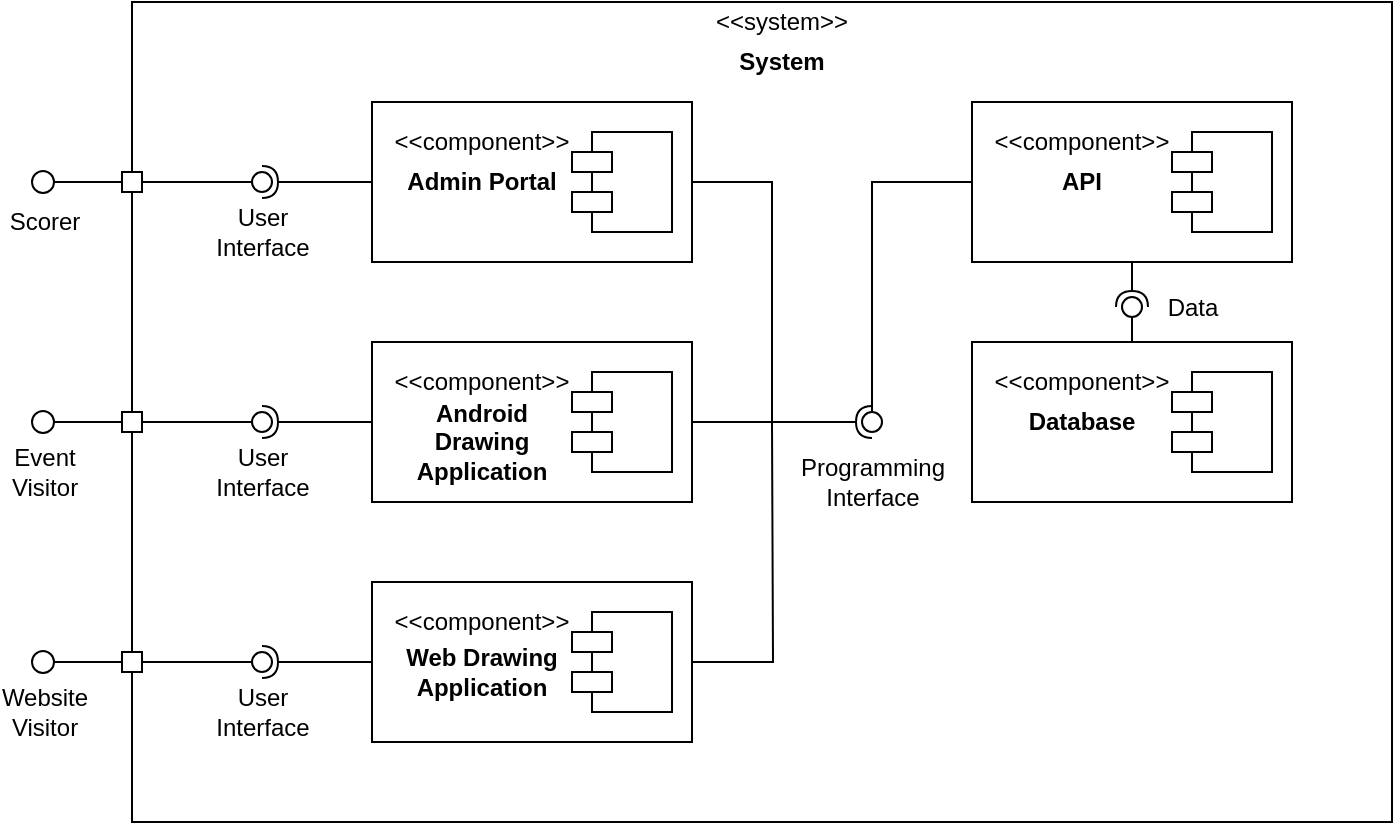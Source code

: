 <mxfile version="13.9.9" type="device"><diagram id="xoZ6_kyMP5s1tSsMBDnF" name="Page-1"><mxGraphModel dx="1673" dy="958" grid="1" gridSize="10" guides="1" tooltips="1" connect="1" arrows="1" fold="1" page="1" pageScale="1" pageWidth="827" pageHeight="1169" math="0" shadow="0"><root><mxCell id="0"/><mxCell id="1" parent="0"/><mxCell id="8G38anYATPkuLIfg5n-N-66" value="" style="rounded=0;whiteSpace=wrap;html=1;sketch=0;strokeWidth=1;fontSize=12;" vertex="1" parent="1"><mxGeometry x="80" y="140" width="630" height="410" as="geometry"/></mxCell><mxCell id="8G38anYATPkuLIfg5n-N-86" style="edgeStyle=orthogonalEdgeStyle;rounded=0;orthogonalLoop=1;jettySize=auto;html=1;entryX=0;entryY=0.5;entryDx=0;entryDy=0;startArrow=none;startFill=0;startSize=6;endArrow=none;endFill=0;endSize=6;strokeWidth=1;fontSize=12;" edge="1" parent="1" source="8G38anYATPkuLIfg5n-N-4" target="8G38anYATPkuLIfg5n-N-72"><mxGeometry relative="1" as="geometry"/></mxCell><mxCell id="8G38anYATPkuLIfg5n-N-93" value="Scorer" style="edgeLabel;html=1;align=center;verticalAlign=middle;resizable=0;points=[];fontSize=12;" vertex="1" connectable="0" parent="8G38anYATPkuLIfg5n-N-86"><mxGeometry x="-0.763" y="-1" relative="1" as="geometry"><mxPoint x="-10.85" y="19" as="offset"/></mxGeometry></mxCell><mxCell id="8G38anYATPkuLIfg5n-N-4" value="" style="ellipse;whiteSpace=wrap;html=1;aspect=fixed;" vertex="1" parent="1"><mxGeometry x="30" y="224.5" width="11" height="11" as="geometry"/></mxCell><mxCell id="8G38anYATPkuLIfg5n-N-67" value="&amp;lt;&amp;lt;system&amp;gt;&amp;gt;" style="text;html=1;strokeColor=none;fillColor=none;align=center;verticalAlign=middle;whiteSpace=wrap;rounded=0;" vertex="1" parent="1"><mxGeometry x="350" y="140" width="110" height="20" as="geometry"/></mxCell><mxCell id="8G38anYATPkuLIfg5n-N-68" value="&lt;b&gt;System&lt;/b&gt;" style="text;html=1;strokeColor=none;fillColor=none;align=center;verticalAlign=middle;whiteSpace=wrap;rounded=0;" vertex="1" parent="1"><mxGeometry x="350" y="160" width="110" height="20" as="geometry"/></mxCell><mxCell id="8G38anYATPkuLIfg5n-N-69" value="" style="rounded=0;orthogonalLoop=1;jettySize=auto;html=1;endArrow=none;endFill=0;strokeWidth=1;fontSize=12;exitX=1;exitY=0.5;exitDx=0;exitDy=0;" edge="1" target="8G38anYATPkuLIfg5n-N-71" parent="1" source="8G38anYATPkuLIfg5n-N-72"><mxGeometry relative="1" as="geometry"><mxPoint x="110" y="275" as="sourcePoint"/></mxGeometry></mxCell><mxCell id="8G38anYATPkuLIfg5n-N-70" value="" style="rounded=0;orthogonalLoop=1;jettySize=auto;html=1;endArrow=halfCircle;endFill=0;entryX=0.5;entryY=0.5;entryDx=0;entryDy=0;endSize=6;strokeWidth=1;fontSize=12;exitX=0;exitY=0.5;exitDx=0;exitDy=0;" edge="1" target="8G38anYATPkuLIfg5n-N-71" parent="1" source="8G38anYATPkuLIfg5n-N-16"><mxGeometry relative="1" as="geometry"><mxPoint x="150" y="275" as="sourcePoint"/></mxGeometry></mxCell><mxCell id="8G38anYATPkuLIfg5n-N-94" value="User&lt;br&gt;Interface" style="edgeLabel;html=1;align=center;verticalAlign=middle;resizable=0;points=[];fontSize=12;" vertex="1" connectable="0" parent="8G38anYATPkuLIfg5n-N-70"><mxGeometry x="0.519" relative="1" as="geometry"><mxPoint x="-13.1" y="25" as="offset"/></mxGeometry></mxCell><mxCell id="8G38anYATPkuLIfg5n-N-71" value="" style="ellipse;whiteSpace=wrap;html=1;fontFamily=Helvetica;fontSize=12;fontColor=#000000;align=center;strokeColor=#000000;fillColor=#ffffff;points=[];aspect=fixed;resizable=0;sketch=0;" vertex="1" parent="1"><mxGeometry x="140" y="225" width="10" height="10" as="geometry"/></mxCell><mxCell id="8G38anYATPkuLIfg5n-N-72" value="" style="rounded=0;whiteSpace=wrap;html=1;sketch=0;strokeWidth=1;fontSize=12;" vertex="1" parent="1"><mxGeometry x="75" y="225" width="10" height="10" as="geometry"/></mxCell><mxCell id="8G38anYATPkuLIfg5n-N-73" value="" style="rounded=0;whiteSpace=wrap;html=1;sketch=0;strokeWidth=1;fontSize=12;" vertex="1" parent="1"><mxGeometry x="75" y="345" width="10" height="10" as="geometry"/></mxCell><mxCell id="8G38anYATPkuLIfg5n-N-74" value="" style="rounded=0;whiteSpace=wrap;html=1;sketch=0;strokeWidth=1;fontSize=12;" vertex="1" parent="1"><mxGeometry x="75" y="465" width="10" height="10" as="geometry"/></mxCell><mxCell id="8G38anYATPkuLIfg5n-N-75" value="" style="rounded=0;orthogonalLoop=1;jettySize=auto;html=1;endArrow=none;endFill=0;strokeWidth=1;fontSize=12;exitX=1;exitY=0.5;exitDx=0;exitDy=0;" edge="1" target="8G38anYATPkuLIfg5n-N-77" parent="1" source="8G38anYATPkuLIfg5n-N-74"><mxGeometry relative="1" as="geometry"><mxPoint x="110" y="465" as="sourcePoint"/></mxGeometry></mxCell><mxCell id="8G38anYATPkuLIfg5n-N-76" value="" style="rounded=0;orthogonalLoop=1;jettySize=auto;html=1;endArrow=halfCircle;endFill=0;entryX=0.5;entryY=0.5;entryDx=0;entryDy=0;endSize=6;strokeWidth=1;fontSize=12;exitX=0;exitY=0.25;exitDx=0;exitDy=0;" edge="1" target="8G38anYATPkuLIfg5n-N-77" parent="1" source="8G38anYATPkuLIfg5n-N-21"><mxGeometry relative="1" as="geometry"><mxPoint x="150" y="465" as="sourcePoint"/></mxGeometry></mxCell><mxCell id="8G38anYATPkuLIfg5n-N-96" value="User&lt;br&gt;Interface" style="edgeLabel;html=1;align=center;verticalAlign=middle;resizable=0;points=[];fontSize=12;" vertex="1" connectable="0" parent="8G38anYATPkuLIfg5n-N-76"><mxGeometry x="0.501" y="-2" relative="1" as="geometry"><mxPoint x="-13.57" y="27" as="offset"/></mxGeometry></mxCell><mxCell id="8G38anYATPkuLIfg5n-N-77" value="" style="ellipse;whiteSpace=wrap;html=1;fontFamily=Helvetica;fontSize=12;fontColor=#000000;align=center;strokeColor=#000000;fillColor=#ffffff;points=[];aspect=fixed;resizable=0;sketch=0;" vertex="1" parent="1"><mxGeometry x="140" y="465" width="10" height="10" as="geometry"/></mxCell><mxCell id="8G38anYATPkuLIfg5n-N-81" value="" style="rounded=0;orthogonalLoop=1;jettySize=auto;html=1;endArrow=none;endFill=0;strokeWidth=1;fontSize=12;exitX=1;exitY=0.5;exitDx=0;exitDy=0;" edge="1" target="8G38anYATPkuLIfg5n-N-83" parent="1" source="8G38anYATPkuLIfg5n-N-73"><mxGeometry relative="1" as="geometry"><mxPoint x="130" y="370" as="sourcePoint"/></mxGeometry></mxCell><mxCell id="8G38anYATPkuLIfg5n-N-82" value="" style="rounded=0;orthogonalLoop=1;jettySize=auto;html=1;endArrow=halfCircle;endFill=0;entryX=0.5;entryY=0.5;entryDx=0;entryDy=0;endSize=6;strokeWidth=1;fontSize=12;exitX=0;exitY=0.25;exitDx=0;exitDy=0;" edge="1" target="8G38anYATPkuLIfg5n-N-83" parent="1" source="8G38anYATPkuLIfg5n-N-33"><mxGeometry relative="1" as="geometry"><mxPoint x="170" y="370" as="sourcePoint"/></mxGeometry></mxCell><mxCell id="8G38anYATPkuLIfg5n-N-95" value="User&lt;br&gt;Interface" style="edgeLabel;html=1;align=center;verticalAlign=middle;resizable=0;points=[];fontSize=12;" vertex="1" connectable="0" parent="8G38anYATPkuLIfg5n-N-82"><mxGeometry x="0.38" relative="1" as="geometry"><mxPoint x="-16.9" y="25" as="offset"/></mxGeometry></mxCell><mxCell id="8G38anYATPkuLIfg5n-N-83" value="" style="ellipse;whiteSpace=wrap;html=1;fontFamily=Helvetica;fontSize=12;fontColor=#000000;align=center;strokeColor=#000000;fillColor=#ffffff;points=[];aspect=fixed;resizable=0;sketch=0;" vertex="1" parent="1"><mxGeometry x="140" y="345" width="10" height="10" as="geometry"/></mxCell><mxCell id="8G38anYATPkuLIfg5n-N-88" style="edgeStyle=orthogonalEdgeStyle;rounded=0;orthogonalLoop=1;jettySize=auto;html=1;entryX=0;entryY=0.5;entryDx=0;entryDy=0;startArrow=none;startFill=0;startSize=6;endArrow=none;endFill=0;endSize=6;strokeWidth=1;fontSize=12;" edge="1" parent="1" source="8G38anYATPkuLIfg5n-N-87" target="8G38anYATPkuLIfg5n-N-73"><mxGeometry relative="1" as="geometry"/></mxCell><mxCell id="8G38anYATPkuLIfg5n-N-92" value="Event&lt;br&gt;Visitor" style="edgeLabel;html=1;align=center;verticalAlign=middle;resizable=0;points=[];fontSize=12;" vertex="1" connectable="0" parent="8G38anYATPkuLIfg5n-N-88"><mxGeometry x="-0.753" y="-1" relative="1" as="geometry"><mxPoint x="-11.08" y="24" as="offset"/></mxGeometry></mxCell><mxCell id="8G38anYATPkuLIfg5n-N-87" value="" style="ellipse;whiteSpace=wrap;html=1;aspect=fixed;" vertex="1" parent="1"><mxGeometry x="30" y="344.5" width="11" height="11" as="geometry"/></mxCell><mxCell id="8G38anYATPkuLIfg5n-N-90" style="edgeStyle=orthogonalEdgeStyle;rounded=0;orthogonalLoop=1;jettySize=auto;html=1;entryX=0;entryY=0.5;entryDx=0;entryDy=0;startArrow=none;startFill=0;startSize=6;endArrow=none;endFill=0;endSize=6;strokeWidth=1;fontSize=12;" edge="1" parent="1" source="8G38anYATPkuLIfg5n-N-89" target="8G38anYATPkuLIfg5n-N-74"><mxGeometry relative="1" as="geometry"/></mxCell><mxCell id="8G38anYATPkuLIfg5n-N-91" value="Website&lt;br&gt;Visitor" style="edgeLabel;html=1;align=center;verticalAlign=middle;resizable=0;points=[];fontSize=12;" vertex="1" connectable="0" parent="8G38anYATPkuLIfg5n-N-90"><mxGeometry x="-0.733" relative="1" as="geometry"><mxPoint x="-11.55" y="25" as="offset"/></mxGeometry></mxCell><mxCell id="8G38anYATPkuLIfg5n-N-89" value="" style="ellipse;whiteSpace=wrap;html=1;aspect=fixed;" vertex="1" parent="1"><mxGeometry x="30" y="464.5" width="11" height="11" as="geometry"/></mxCell><mxCell id="8G38anYATPkuLIfg5n-N-11" value="" style="group" vertex="1" connectable="0" parent="1"><mxGeometry x="500" y="190" width="160" height="80" as="geometry"/></mxCell><mxCell id="8G38anYATPkuLIfg5n-N-1" value="" style="rounded=0;whiteSpace=wrap;html=1;" vertex="1" parent="8G38anYATPkuLIfg5n-N-11"><mxGeometry width="160" height="80" as="geometry"/></mxCell><mxCell id="8G38anYATPkuLIfg5n-N-2" value="" style="shape=module;align=left;spacingLeft=20;align=center;verticalAlign=top;" vertex="1" parent="8G38anYATPkuLIfg5n-N-11"><mxGeometry x="100" y="15" width="50" height="50" as="geometry"/></mxCell><mxCell id="8G38anYATPkuLIfg5n-N-9" value="&amp;lt;&amp;lt;component&amp;gt;&amp;gt;" style="text;html=1;strokeColor=none;fillColor=none;align=center;verticalAlign=middle;whiteSpace=wrap;rounded=0;" vertex="1" parent="8G38anYATPkuLIfg5n-N-11"><mxGeometry y="10" width="110" height="20" as="geometry"/></mxCell><mxCell id="8G38anYATPkuLIfg5n-N-10" value="&lt;b&gt;API&lt;/b&gt;" style="text;html=1;strokeColor=none;fillColor=none;align=center;verticalAlign=middle;whiteSpace=wrap;rounded=0;" vertex="1" parent="8G38anYATPkuLIfg5n-N-11"><mxGeometry y="30" width="110" height="20" as="geometry"/></mxCell><mxCell id="8G38anYATPkuLIfg5n-N-12" value="" style="group" vertex="1" connectable="0" parent="1"><mxGeometry x="200" y="190" width="160" height="80" as="geometry"/></mxCell><mxCell id="8G38anYATPkuLIfg5n-N-13" value="" style="rounded=0;whiteSpace=wrap;html=1;" vertex="1" parent="8G38anYATPkuLIfg5n-N-12"><mxGeometry width="160" height="80" as="geometry"/></mxCell><mxCell id="8G38anYATPkuLIfg5n-N-14" value="" style="shape=module;align=left;spacingLeft=20;align=center;verticalAlign=top;" vertex="1" parent="8G38anYATPkuLIfg5n-N-12"><mxGeometry x="100" y="15" width="50" height="50" as="geometry"/></mxCell><mxCell id="8G38anYATPkuLIfg5n-N-15" value="&amp;lt;&amp;lt;component&amp;gt;&amp;gt;" style="text;html=1;strokeColor=none;fillColor=none;align=center;verticalAlign=middle;whiteSpace=wrap;rounded=0;" vertex="1" parent="8G38anYATPkuLIfg5n-N-12"><mxGeometry y="10" width="110" height="20" as="geometry"/></mxCell><mxCell id="8G38anYATPkuLIfg5n-N-16" value="&lt;b&gt;Admin Portal&lt;/b&gt;" style="text;html=1;strokeColor=none;fillColor=none;align=center;verticalAlign=middle;whiteSpace=wrap;rounded=0;" vertex="1" parent="8G38anYATPkuLIfg5n-N-12"><mxGeometry y="30" width="110" height="20" as="geometry"/></mxCell><mxCell id="8G38anYATPkuLIfg5n-N-17" value="" style="group;fillColor=#dae8fc;strokeColor=#6c8ebf;" vertex="1" connectable="0" parent="1"><mxGeometry x="200" y="430" width="160" height="80" as="geometry"/></mxCell><mxCell id="8G38anYATPkuLIfg5n-N-18" value="" style="rounded=0;whiteSpace=wrap;html=1;" vertex="1" parent="8G38anYATPkuLIfg5n-N-17"><mxGeometry width="160" height="80" as="geometry"/></mxCell><mxCell id="8G38anYATPkuLIfg5n-N-19" value="" style="shape=module;align=left;spacingLeft=20;align=center;verticalAlign=top;" vertex="1" parent="8G38anYATPkuLIfg5n-N-17"><mxGeometry x="100" y="15" width="50" height="50" as="geometry"/></mxCell><mxCell id="8G38anYATPkuLIfg5n-N-20" value="&amp;lt;&amp;lt;component&amp;gt;&amp;gt;" style="text;html=1;strokeColor=none;fillColor=none;align=center;verticalAlign=middle;whiteSpace=wrap;rounded=0;" vertex="1" parent="8G38anYATPkuLIfg5n-N-17"><mxGeometry y="10" width="110" height="20" as="geometry"/></mxCell><mxCell id="8G38anYATPkuLIfg5n-N-21" value="&lt;b&gt;Web Drawing&lt;br&gt;Application&lt;br&gt;&lt;/b&gt;" style="text;html=1;strokeColor=none;fillColor=none;align=center;verticalAlign=middle;whiteSpace=wrap;rounded=0;" vertex="1" parent="8G38anYATPkuLIfg5n-N-17"><mxGeometry y="35" width="110" height="20" as="geometry"/></mxCell><mxCell id="8G38anYATPkuLIfg5n-N-22" value="" style="group" vertex="1" connectable="0" parent="1"><mxGeometry x="500" y="310" width="160" height="80" as="geometry"/></mxCell><mxCell id="8G38anYATPkuLIfg5n-N-23" value="" style="rounded=0;whiteSpace=wrap;html=1;" vertex="1" parent="8G38anYATPkuLIfg5n-N-22"><mxGeometry width="160" height="80" as="geometry"/></mxCell><mxCell id="8G38anYATPkuLIfg5n-N-24" value="" style="shape=module;align=left;spacingLeft=20;align=center;verticalAlign=top;" vertex="1" parent="8G38anYATPkuLIfg5n-N-22"><mxGeometry x="100" y="15" width="50" height="50" as="geometry"/></mxCell><mxCell id="8G38anYATPkuLIfg5n-N-25" value="&amp;lt;&amp;lt;component&amp;gt;&amp;gt;" style="text;html=1;strokeColor=none;fillColor=none;align=center;verticalAlign=middle;whiteSpace=wrap;rounded=0;" vertex="1" parent="8G38anYATPkuLIfg5n-N-22"><mxGeometry y="10" width="110" height="20" as="geometry"/></mxCell><mxCell id="8G38anYATPkuLIfg5n-N-26" value="&lt;b&gt;Database&lt;/b&gt;" style="text;html=1;strokeColor=none;fillColor=none;align=center;verticalAlign=middle;whiteSpace=wrap;rounded=0;" vertex="1" parent="8G38anYATPkuLIfg5n-N-22"><mxGeometry y="30" width="110" height="20" as="geometry"/></mxCell><mxCell id="8G38anYATPkuLIfg5n-N-29" value="" style="group" vertex="1" connectable="0" parent="1"><mxGeometry x="200" y="310" width="160" height="80" as="geometry"/></mxCell><mxCell id="8G38anYATPkuLIfg5n-N-30" value="" style="rounded=0;whiteSpace=wrap;html=1;" vertex="1" parent="8G38anYATPkuLIfg5n-N-29"><mxGeometry width="160" height="80" as="geometry"/></mxCell><mxCell id="8G38anYATPkuLIfg5n-N-31" value="" style="shape=module;align=left;spacingLeft=20;align=center;verticalAlign=top;" vertex="1" parent="8G38anYATPkuLIfg5n-N-29"><mxGeometry x="100" y="15" width="50" height="50" as="geometry"/></mxCell><mxCell id="8G38anYATPkuLIfg5n-N-32" value="&amp;lt;&amp;lt;component&amp;gt;&amp;gt;" style="text;html=1;strokeColor=none;fillColor=none;align=center;verticalAlign=middle;whiteSpace=wrap;rounded=0;" vertex="1" parent="8G38anYATPkuLIfg5n-N-29"><mxGeometry y="10" width="110" height="20" as="geometry"/></mxCell><mxCell id="8G38anYATPkuLIfg5n-N-33" value="&lt;b&gt;Android&lt;br&gt;Drawing&lt;br&gt;Application&lt;br&gt;&lt;/b&gt;" style="text;html=1;strokeColor=none;fillColor=none;align=center;verticalAlign=middle;whiteSpace=wrap;rounded=0;" vertex="1" parent="8G38anYATPkuLIfg5n-N-29"><mxGeometry y="30" width="110" height="40" as="geometry"/></mxCell><mxCell id="8G38anYATPkuLIfg5n-N-44" value="" style="rounded=0;orthogonalLoop=1;jettySize=auto;html=1;endArrow=none;endFill=0;strokeWidth=1;fontSize=12;exitX=0.5;exitY=0;exitDx=0;exitDy=0;" edge="1" target="8G38anYATPkuLIfg5n-N-46" parent="1" source="8G38anYATPkuLIfg5n-N-23"><mxGeometry x="200" y="190" as="geometry"><mxPoint x="590" y="425" as="sourcePoint"/></mxGeometry></mxCell><mxCell id="8G38anYATPkuLIfg5n-N-45" value="" style="rounded=0;orthogonalLoop=1;jettySize=auto;html=1;endArrow=halfCircle;endFill=0;entryX=0.5;entryY=0.5;entryDx=0;entryDy=0;endSize=6;strokeWidth=1;fontSize=12;exitX=0.5;exitY=1;exitDx=0;exitDy=0;" edge="1" target="8G38anYATPkuLIfg5n-N-46" parent="1" source="8G38anYATPkuLIfg5n-N-1"><mxGeometry x="200" y="190" as="geometry"><mxPoint x="610" y="280" as="sourcePoint"/></mxGeometry></mxCell><mxCell id="8G38anYATPkuLIfg5n-N-63" value="Data" style="edgeLabel;html=1;align=center;verticalAlign=middle;resizable=0;points=[];fontSize=12;" vertex="1" connectable="0" parent="8G38anYATPkuLIfg5n-N-45"><mxGeometry x="-0.208" relative="1" as="geometry"><mxPoint x="30" y="13.7" as="offset"/></mxGeometry></mxCell><mxCell id="8G38anYATPkuLIfg5n-N-46" value="" style="ellipse;whiteSpace=wrap;html=1;fontFamily=Helvetica;fontSize=12;fontColor=#000000;align=center;strokeColor=#000000;fillColor=#ffffff;points=[];aspect=fixed;resizable=0;sketch=0;" vertex="1" parent="1"><mxGeometry x="575" y="287.5" width="10" height="10" as="geometry"/></mxCell><mxCell id="8G38anYATPkuLIfg5n-N-52" value="" style="rounded=0;orthogonalLoop=1;jettySize=auto;html=1;endArrow=none;endFill=0;strokeWidth=1;fontSize=12;exitX=0;exitY=0.5;exitDx=0;exitDy=0;edgeStyle=orthogonalEdgeStyle;" edge="1" target="8G38anYATPkuLIfg5n-N-54" parent="1" source="8G38anYATPkuLIfg5n-N-10"><mxGeometry x="200" y="190" as="geometry"><mxPoint x="430" y="345" as="sourcePoint"/></mxGeometry></mxCell><mxCell id="8G38anYATPkuLIfg5n-N-62" value="Programming&lt;br&gt;Interface" style="edgeLabel;html=1;align=center;verticalAlign=middle;resizable=0;points=[];fontSize=12;" vertex="1" connectable="0" parent="8G38anYATPkuLIfg5n-N-52"><mxGeometry x="0.831" relative="1" as="geometry"><mxPoint y="48.89" as="offset"/></mxGeometry></mxCell><mxCell id="8G38anYATPkuLIfg5n-N-53" value="" style="rounded=0;orthogonalLoop=1;jettySize=auto;html=1;endArrow=halfCircle;endFill=0;entryX=0.5;entryY=0.5;entryDx=0;entryDy=0;endSize=6;strokeWidth=1;fontSize=12;edgeStyle=orthogonalEdgeStyle;" edge="1" target="8G38anYATPkuLIfg5n-N-54" parent="1"><mxGeometry x="200" y="190" as="geometry"><mxPoint x="360" y="350" as="sourcePoint"/><Array as="points"><mxPoint x="420" y="350"/><mxPoint x="420" y="350"/></Array></mxGeometry></mxCell><mxCell id="8G38anYATPkuLIfg5n-N-54" value="" style="ellipse;whiteSpace=wrap;html=1;fontFamily=Helvetica;fontSize=12;fontColor=#000000;align=center;strokeColor=#000000;fillColor=#ffffff;points=[];aspect=fixed;resizable=0;sketch=0;" vertex="1" parent="1"><mxGeometry x="445" y="345" width="10" height="10" as="geometry"/></mxCell><mxCell id="8G38anYATPkuLIfg5n-N-60" style="edgeStyle=orthogonalEdgeStyle;rounded=0;orthogonalLoop=1;jettySize=auto;html=1;startArrow=none;startFill=0;startSize=6;endArrow=none;endFill=0;endSize=6;strokeWidth=1;fontSize=12;" edge="1" parent="1" source="8G38anYATPkuLIfg5n-N-13"><mxGeometry x="200" y="190" as="geometry"><mxPoint x="442" y="350" as="targetPoint"/><Array as="points"><mxPoint x="400" y="230"/><mxPoint x="400" y="350"/><mxPoint x="442" y="350"/></Array></mxGeometry></mxCell><mxCell id="8G38anYATPkuLIfg5n-N-61" style="edgeStyle=orthogonalEdgeStyle;rounded=0;orthogonalLoop=1;jettySize=auto;html=1;startArrow=none;startFill=0;startSize=6;endArrow=none;endFill=0;endSize=6;strokeWidth=1;fontSize=12;" edge="1" parent="1" source="8G38anYATPkuLIfg5n-N-18"><mxGeometry x="200" y="190" as="geometry"><mxPoint x="400" y="350" as="targetPoint"/></mxGeometry></mxCell></root></mxGraphModel></diagram></mxfile>